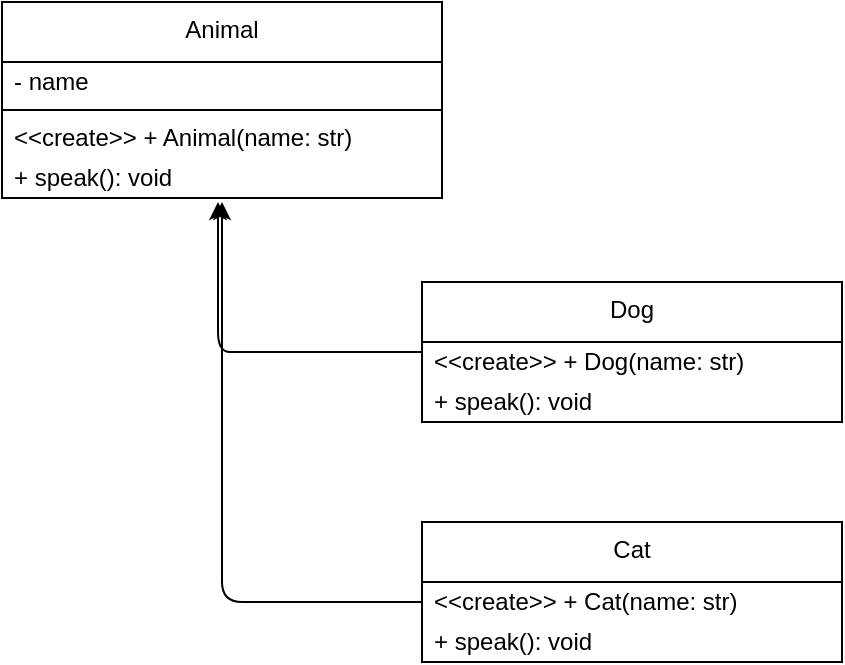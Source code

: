 <mxfile>
    <diagram id="9mXlbue_9tt9Hk9cQVml" name="Page-1">
        <mxGraphModel dx="957" dy="689" grid="1" gridSize="10" guides="1" tooltips="1" connect="1" arrows="1" fold="1" page="1" pageScale="1" pageWidth="827" pageHeight="1169" math="0" shadow="0">
            <root>
                <mxCell id="0"/>
                <mxCell id="1" parent="0"/>
                <mxCell id="26" value="Animal" style="swimlane;fontStyle=0;align=center;verticalAlign=top;childLayout=stackLayout;horizontal=1;startSize=30;horizontalStack=0;resizeParent=1;resizeParentMax=0;resizeLast=0;collapsible=0;marginBottom=0;html=1;whiteSpace=wrap;" vertex="1" parent="1">
                    <mxGeometry x="70" y="60" width="220" height="98" as="geometry"/>
                </mxCell>
                <mxCell id="28" value="- name" style="text;html=1;strokeColor=none;fillColor=none;align=left;verticalAlign=middle;spacingLeft=4;spacingRight=4;overflow=hidden;rotatable=0;points=[[0,0.5],[1,0.5]];portConstraint=eastwest;whiteSpace=wrap;" vertex="1" parent="26">
                    <mxGeometry y="30" width="220" height="20" as="geometry"/>
                </mxCell>
                <mxCell id="31" value="" style="line;strokeWidth=1;fillColor=none;align=left;verticalAlign=middle;spacingTop=-1;spacingLeft=3;spacingRight=3;rotatable=0;labelPosition=right;points=[];portConstraint=eastwest;" vertex="1" parent="26">
                    <mxGeometry y="50" width="220" height="8" as="geometry"/>
                </mxCell>
                <mxCell id="33" value="&amp;lt;&amp;lt;create&amp;gt;&amp;gt; + Animal(name: str)" style="text;html=1;strokeColor=none;fillColor=none;align=left;verticalAlign=middle;spacingLeft=4;spacingRight=4;overflow=hidden;rotatable=0;points=[[0,0.5],[1,0.5]];portConstraint=eastwest;whiteSpace=wrap;" vertex="1" parent="26">
                    <mxGeometry y="58" width="220" height="20" as="geometry"/>
                </mxCell>
                <mxCell id="45" value="+ speak(): void" style="text;html=1;strokeColor=none;fillColor=none;align=left;verticalAlign=middle;spacingLeft=4;spacingRight=4;overflow=hidden;rotatable=0;points=[[0,0.5],[1,0.5]];portConstraint=eastwest;whiteSpace=wrap;" vertex="1" parent="26">
                    <mxGeometry y="78" width="220" height="20" as="geometry"/>
                </mxCell>
                <mxCell id="34" value="Dog" style="swimlane;fontStyle=0;align=center;verticalAlign=top;childLayout=stackLayout;horizontal=1;startSize=30;horizontalStack=0;resizeParent=1;resizeParentMax=0;resizeLast=0;collapsible=0;marginBottom=0;html=1;whiteSpace=wrap;" vertex="1" parent="1">
                    <mxGeometry x="280" y="200" width="210" height="70" as="geometry"/>
                </mxCell>
                <mxCell id="48" value="&amp;lt;&amp;lt;create&amp;gt;&amp;gt; + Dog(name: str)" style="text;html=1;strokeColor=none;fillColor=none;align=left;verticalAlign=middle;spacingLeft=4;spacingRight=4;overflow=hidden;rotatable=0;points=[[0,0.5],[1,0.5]];portConstraint=eastwest;whiteSpace=wrap;" vertex="1" parent="34">
                    <mxGeometry y="30" width="210" height="20" as="geometry"/>
                </mxCell>
                <mxCell id="49" value="+ speak(): void" style="text;html=1;strokeColor=none;fillColor=none;align=left;verticalAlign=middle;spacingLeft=4;spacingRight=4;overflow=hidden;rotatable=0;points=[[0,0.5],[1,0.5]];portConstraint=eastwest;whiteSpace=wrap;" vertex="1" parent="34">
                    <mxGeometry y="50" width="210" height="20" as="geometry"/>
                </mxCell>
                <mxCell id="38" value="Cat" style="swimlane;fontStyle=0;align=center;verticalAlign=top;childLayout=stackLayout;horizontal=1;startSize=30;horizontalStack=0;resizeParent=1;resizeParentMax=0;resizeLast=0;collapsible=0;marginBottom=0;html=1;whiteSpace=wrap;" vertex="1" parent="1">
                    <mxGeometry x="280" y="320" width="210" height="70" as="geometry"/>
                </mxCell>
                <mxCell id="54" style="edgeStyle=none;html=1;" edge="1" parent="38" source="50">
                    <mxGeometry relative="1" as="geometry">
                        <mxPoint x="-100.0" y="-160" as="targetPoint"/>
                        <Array as="points">
                            <mxPoint x="-100" y="40"/>
                        </Array>
                    </mxGeometry>
                </mxCell>
                <mxCell id="50" value="&amp;lt;&amp;lt;create&amp;gt;&amp;gt; + Cat(name: str)" style="text;html=1;strokeColor=none;fillColor=none;align=left;verticalAlign=middle;spacingLeft=4;spacingRight=4;overflow=hidden;rotatable=0;points=[[0,0.5],[1,0.5]];portConstraint=eastwest;whiteSpace=wrap;" vertex="1" parent="38">
                    <mxGeometry y="30" width="210" height="20" as="geometry"/>
                </mxCell>
                <mxCell id="51" value="+ speak(): void" style="text;html=1;strokeColor=none;fillColor=none;align=left;verticalAlign=middle;spacingLeft=4;spacingRight=4;overflow=hidden;rotatable=0;points=[[0,0.5],[1,0.5]];portConstraint=eastwest;whiteSpace=wrap;" vertex="1" parent="38">
                    <mxGeometry y="50" width="210" height="20" as="geometry"/>
                </mxCell>
                <mxCell id="53" style="edgeStyle=none;html=1;entryX=0.491;entryY=1.1;entryDx=0;entryDy=0;entryPerimeter=0;" edge="1" parent="1" source="34" target="45">
                    <mxGeometry relative="1" as="geometry">
                        <Array as="points">
                            <mxPoint x="200" y="235"/>
                            <mxPoint x="178" y="235"/>
                        </Array>
                    </mxGeometry>
                </mxCell>
            </root>
        </mxGraphModel>
    </diagram>
</mxfile>